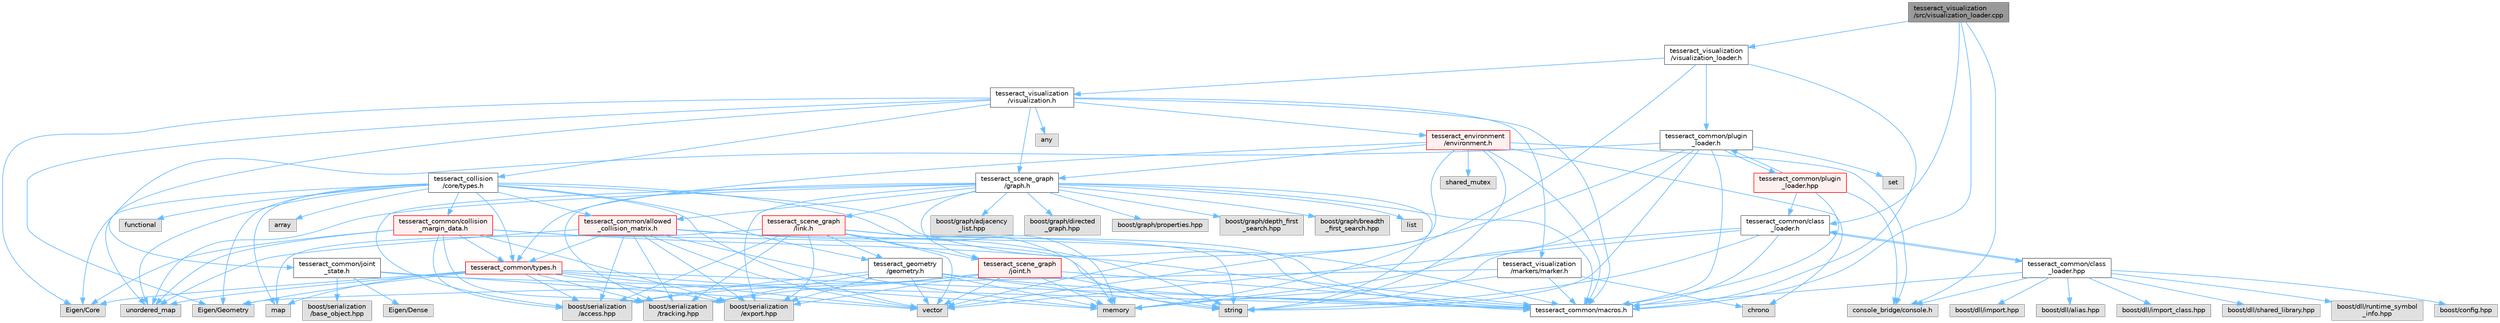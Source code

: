 digraph "tesseract_visualization/src/visualization_loader.cpp"
{
 // LATEX_PDF_SIZE
  bgcolor="transparent";
  edge [fontname=Helvetica,fontsize=10,labelfontname=Helvetica,labelfontsize=10];
  node [fontname=Helvetica,fontsize=10,shape=box,height=0.2,width=0.4];
  Node1 [label="tesseract_visualization\l/src/visualization_loader.cpp",height=0.2,width=0.4,color="gray40", fillcolor="grey60", style="filled", fontcolor="black",tooltip=" "];
  Node1 -> Node2 [color="steelblue1",style="solid"];
  Node2 [label="tesseract_common/macros.h",height=0.2,width=0.4,color="grey40", fillcolor="white", style="filled",URL="$de/d3c/macros_8h.html",tooltip="Common Tesseract Macros."];
  Node1 -> Node3 [color="steelblue1",style="solid"];
  Node3 [label="console_bridge/console.h",height=0.2,width=0.4,color="grey60", fillcolor="#E0E0E0", style="filled",tooltip=" "];
  Node1 -> Node4 [color="steelblue1",style="solid"];
  Node4 [label="tesseract_visualization\l/visualization_loader.h",height=0.2,width=0.4,color="grey40", fillcolor="white", style="filled",URL="$da/d93/visualization__loader_8h.html",tooltip="Visualization Loader."];
  Node4 -> Node2 [color="steelblue1",style="solid"];
  Node4 -> Node5 [color="steelblue1",style="solid"];
  Node5 [label="memory",height=0.2,width=0.4,color="grey60", fillcolor="#E0E0E0", style="filled",tooltip=" "];
  Node4 -> Node6 [color="steelblue1",style="solid"];
  Node6 [label="tesseract_visualization\l/visualization.h",height=0.2,width=0.4,color="grey40", fillcolor="white", style="filled",URL="$d2/d02/visualization_8h.html",tooltip="Visualization Class."];
  Node6 -> Node2 [color="steelblue1",style="solid"];
  Node6 -> Node7 [color="steelblue1",style="solid"];
  Node7 [label="Eigen/Core",height=0.2,width=0.4,color="grey60", fillcolor="#E0E0E0", style="filled",tooltip=" "];
  Node6 -> Node8 [color="steelblue1",style="solid"];
  Node8 [label="Eigen/Geometry",height=0.2,width=0.4,color="grey60", fillcolor="#E0E0E0", style="filled",tooltip=" "];
  Node6 -> Node9 [color="steelblue1",style="solid"];
  Node9 [label="any",height=0.2,width=0.4,color="grey60", fillcolor="#E0E0E0", style="filled",tooltip=" "];
  Node6 -> Node10 [color="steelblue1",style="solid"];
  Node10 [label="tesseract_common/joint\l_state.h",height=0.2,width=0.4,color="grey40", fillcolor="white", style="filled",URL="$d4/dc4/joint__state_8h.html",tooltip="Tesseract Joint State."];
  Node10 -> Node2 [color="steelblue1",style="solid"];
  Node10 -> Node11 [color="steelblue1",style="solid"];
  Node11 [label="Eigen/Dense",height=0.2,width=0.4,color="grey60", fillcolor="#E0E0E0", style="filled",tooltip=" "];
  Node10 -> Node12 [color="steelblue1",style="solid"];
  Node12 [label="vector",height=0.2,width=0.4,color="grey60", fillcolor="#E0E0E0", style="filled",tooltip=" "];
  Node10 -> Node13 [color="steelblue1",style="solid"];
  Node13 [label="boost/serialization\l/base_object.hpp",height=0.2,width=0.4,color="grey60", fillcolor="#E0E0E0", style="filled",tooltip=" "];
  Node6 -> Node14 [color="steelblue1",style="solid"];
  Node14 [label="tesseract_collision\l/core/types.h",height=0.2,width=0.4,color="grey40", fillcolor="white", style="filled",URL="$d3/db3/tesseract__collision_2core_2include_2tesseract__collision_2core_2types_8h.html",tooltip="Tesseracts Collision Common Types."];
  Node14 -> Node2 [color="steelblue1",style="solid"];
  Node14 -> Node7 [color="steelblue1",style="solid"];
  Node14 -> Node8 [color="steelblue1",style="solid"];
  Node14 -> Node12 [color="steelblue1",style="solid"];
  Node14 -> Node5 [color="steelblue1",style="solid"];
  Node14 -> Node15 [color="steelblue1",style="solid"];
  Node15 [label="map",height=0.2,width=0.4,color="grey60", fillcolor="#E0E0E0", style="filled",tooltip=" "];
  Node14 -> Node16 [color="steelblue1",style="solid"];
  Node16 [label="array",height=0.2,width=0.4,color="grey60", fillcolor="#E0E0E0", style="filled",tooltip=" "];
  Node14 -> Node17 [color="steelblue1",style="solid"];
  Node17 [label="unordered_map",height=0.2,width=0.4,color="grey60", fillcolor="#E0E0E0", style="filled",tooltip=" "];
  Node14 -> Node18 [color="steelblue1",style="solid"];
  Node18 [label="functional",height=0.2,width=0.4,color="grey60", fillcolor="#E0E0E0", style="filled",tooltip=" "];
  Node14 -> Node19 [color="steelblue1",style="solid"];
  Node19 [label="tesseract_geometry\l/geometry.h",height=0.2,width=0.4,color="grey40", fillcolor="white", style="filled",URL="$d0/da6/tesseract__geometry_2include_2tesseract__geometry_2geometry_8h.html",tooltip="Tesseract Geometries."];
  Node19 -> Node2 [color="steelblue1",style="solid"];
  Node19 -> Node20 [color="steelblue1",style="solid"];
  Node20 [label="boost/serialization\l/access.hpp",height=0.2,width=0.4,color="grey60", fillcolor="#E0E0E0", style="filled",tooltip=" "];
  Node19 -> Node21 [color="steelblue1",style="solid"];
  Node21 [label="boost/serialization\l/export.hpp",height=0.2,width=0.4,color="grey60", fillcolor="#E0E0E0", style="filled",tooltip=" "];
  Node19 -> Node5 [color="steelblue1",style="solid"];
  Node19 -> Node22 [color="steelblue1",style="solid"];
  Node22 [label="string",height=0.2,width=0.4,color="grey60", fillcolor="#E0E0E0", style="filled",tooltip=" "];
  Node19 -> Node12 [color="steelblue1",style="solid"];
  Node19 -> Node23 [color="steelblue1",style="solid"];
  Node23 [label="boost/serialization\l/tracking.hpp",height=0.2,width=0.4,color="grey60", fillcolor="#E0E0E0", style="filled",tooltip=" "];
  Node14 -> Node24 [color="steelblue1",style="solid"];
  Node24 [label="tesseract_common/types.h",height=0.2,width=0.4,color="red", fillcolor="#FFF0F0", style="filled",URL="$dd/ddb/tesseract__common_2include_2tesseract__common_2types_8h.html",tooltip="Common Tesseract Types."];
  Node24 -> Node2 [color="steelblue1",style="solid"];
  Node24 -> Node20 [color="steelblue1",style="solid"];
  Node24 -> Node7 [color="steelblue1",style="solid"];
  Node24 -> Node8 [color="steelblue1",style="solid"];
  Node24 -> Node12 [color="steelblue1",style="solid"];
  Node24 -> Node5 [color="steelblue1",style="solid"];
  Node24 -> Node15 [color="steelblue1",style="solid"];
  Node24 -> Node17 [color="steelblue1",style="solid"];
  Node24 -> Node21 [color="steelblue1",style="solid"];
  Node24 -> Node23 [color="steelblue1",style="solid"];
  Node14 -> Node28 [color="steelblue1",style="solid"];
  Node28 [label="tesseract_common/collision\l_margin_data.h",height=0.2,width=0.4,color="red", fillcolor="#FFF0F0", style="filled",URL="$d4/da8/collision__margin__data_8h.html",tooltip="This is used to store collision margin information."];
  Node28 -> Node2 [color="steelblue1",style="solid"];
  Node28 -> Node20 [color="steelblue1",style="solid"];
  Node28 -> Node7 [color="steelblue1",style="solid"];
  Node28 -> Node22 [color="steelblue1",style="solid"];
  Node28 -> Node17 [color="steelblue1",style="solid"];
  Node28 -> Node24 [color="steelblue1",style="solid"];
  Node28 -> Node21 [color="steelblue1",style="solid"];
  Node28 -> Node23 [color="steelblue1",style="solid"];
  Node14 -> Node36 [color="steelblue1",style="solid"];
  Node36 [label="tesseract_common/allowed\l_collision_matrix.h",height=0.2,width=0.4,color="red", fillcolor="#FFF0F0", style="filled",URL="$d2/d01/allowed__collision__matrix_8h.html",tooltip=" "];
  Node36 -> Node2 [color="steelblue1",style="solid"];
  Node36 -> Node20 [color="steelblue1",style="solid"];
  Node36 -> Node22 [color="steelblue1",style="solid"];
  Node36 -> Node12 [color="steelblue1",style="solid"];
  Node36 -> Node5 [color="steelblue1",style="solid"];
  Node36 -> Node17 [color="steelblue1",style="solid"];
  Node36 -> Node24 [color="steelblue1",style="solid"];
  Node36 -> Node21 [color="steelblue1",style="solid"];
  Node36 -> Node23 [color="steelblue1",style="solid"];
  Node6 -> Node38 [color="steelblue1",style="solid"];
  Node38 [label="tesseract_scene_graph\l/graph.h",height=0.2,width=0.4,color="grey40", fillcolor="white", style="filled",URL="$d6/df3/graph_8h.html",tooltip="A basic scene graph using boost."];
  Node38 -> Node2 [color="steelblue1",style="solid"];
  Node38 -> Node39 [color="steelblue1",style="solid"];
  Node39 [label="boost/graph/adjacency\l_list.hpp",height=0.2,width=0.4,color="grey60", fillcolor="#E0E0E0", style="filled",tooltip=" "];
  Node38 -> Node40 [color="steelblue1",style="solid"];
  Node40 [label="boost/graph/directed\l_graph.hpp",height=0.2,width=0.4,color="grey60", fillcolor="#E0E0E0", style="filled",tooltip=" "];
  Node38 -> Node41 [color="steelblue1",style="solid"];
  Node41 [label="boost/graph/properties.hpp",height=0.2,width=0.4,color="grey60", fillcolor="#E0E0E0", style="filled",tooltip=" "];
  Node38 -> Node42 [color="steelblue1",style="solid"];
  Node42 [label="boost/graph/depth_first\l_search.hpp",height=0.2,width=0.4,color="grey60", fillcolor="#E0E0E0", style="filled",tooltip=" "];
  Node38 -> Node43 [color="steelblue1",style="solid"];
  Node43 [label="boost/graph/breadth\l_first_search.hpp",height=0.2,width=0.4,color="grey60", fillcolor="#E0E0E0", style="filled",tooltip=" "];
  Node38 -> Node20 [color="steelblue1",style="solid"];
  Node38 -> Node22 [color="steelblue1",style="solid"];
  Node38 -> Node44 [color="steelblue1",style="solid"];
  Node44 [label="list",height=0.2,width=0.4,color="grey60", fillcolor="#E0E0E0", style="filled",tooltip=" "];
  Node38 -> Node17 [color="steelblue1",style="solid"];
  Node38 -> Node45 [color="steelblue1",style="solid"];
  Node45 [label="tesseract_scene_graph\l/link.h",height=0.2,width=0.4,color="red", fillcolor="#FFF0F0", style="filled",URL="$d2/d5c/tesseract__scene__graph_2include_2tesseract__scene__graph_2link_8h.html",tooltip=" "];
  Node45 -> Node2 [color="steelblue1",style="solid"];
  Node45 -> Node20 [color="steelblue1",style="solid"];
  Node45 -> Node22 [color="steelblue1",style="solid"];
  Node45 -> Node12 [color="steelblue1",style="solid"];
  Node45 -> Node15 [color="steelblue1",style="solid"];
  Node45 -> Node5 [color="steelblue1",style="solid"];
  Node45 -> Node46 [color="steelblue1",style="solid"];
  Node46 [label="tesseract_scene_graph\l/joint.h",height=0.2,width=0.4,color="red", fillcolor="#FFF0F0", style="filled",URL="$d4/d6d/tesseract__scene__graph_2include_2tesseract__scene__graph_2joint_8h.html",tooltip=" "];
  Node46 -> Node2 [color="steelblue1",style="solid"];
  Node46 -> Node20 [color="steelblue1",style="solid"];
  Node46 -> Node22 [color="steelblue1",style="solid"];
  Node46 -> Node12 [color="steelblue1",style="solid"];
  Node46 -> Node5 [color="steelblue1",style="solid"];
  Node46 -> Node21 [color="steelblue1",style="solid"];
  Node46 -> Node23 [color="steelblue1",style="solid"];
  Node45 -> Node19 [color="steelblue1",style="solid"];
  Node45 -> Node21 [color="steelblue1",style="solid"];
  Node45 -> Node23 [color="steelblue1",style="solid"];
  Node38 -> Node46 [color="steelblue1",style="solid"];
  Node38 -> Node36 [color="steelblue1",style="solid"];
  Node38 -> Node21 [color="steelblue1",style="solid"];
  Node38 -> Node23 [color="steelblue1",style="solid"];
  Node6 -> Node47 [color="steelblue1",style="solid"];
  Node47 [label="tesseract_environment\l/environment.h",height=0.2,width=0.4,color="red", fillcolor="#FFF0F0", style="filled",URL="$de/d26/environment_8h.html",tooltip=" "];
  Node47 -> Node2 [color="steelblue1",style="solid"];
  Node47 -> Node12 [color="steelblue1",style="solid"];
  Node47 -> Node22 [color="steelblue1",style="solid"];
  Node47 -> Node48 [color="steelblue1",style="solid"];
  Node48 [label="shared_mutex",height=0.2,width=0.4,color="grey60", fillcolor="#E0E0E0", style="filled",tooltip=" "];
  Node47 -> Node49 [color="steelblue1",style="solid"];
  Node49 [label="chrono",height=0.2,width=0.4,color="grey60", fillcolor="#E0E0E0", style="filled",tooltip=" "];
  Node47 -> Node3 [color="steelblue1",style="solid"];
  Node47 -> Node38 [color="steelblue1",style="solid"];
  Node47 -> Node24 [color="steelblue1",style="solid"];
  Node6 -> Node114 [color="steelblue1",style="solid"];
  Node114 [label="tesseract_visualization\l/markers/marker.h",height=0.2,width=0.4,color="grey40", fillcolor="white", style="filled",URL="$d6/d58/marker_8h.html",tooltip=" "];
  Node114 -> Node2 [color="steelblue1",style="solid"];
  Node114 -> Node49 [color="steelblue1",style="solid"];
  Node114 -> Node5 [color="steelblue1",style="solid"];
  Node114 -> Node8 [color="steelblue1",style="solid"];
  Node4 -> Node81 [color="steelblue1",style="solid"];
  Node81 [label="tesseract_common/plugin\l_loader.h",height=0.2,width=0.4,color="grey40", fillcolor="white", style="filled",URL="$de/db6/plugin__loader_8h.html",tooltip="Plugin Loader to be used throughout Tesseract for loading plugins."];
  Node81 -> Node2 [color="steelblue1",style="solid"];
  Node81 -> Node82 [color="steelblue1",style="solid"];
  Node82 [label="set",height=0.2,width=0.4,color="grey60", fillcolor="#E0E0E0", style="filled",tooltip=" "];
  Node81 -> Node17 [color="steelblue1",style="solid"];
  Node81 -> Node22 [color="steelblue1",style="solid"];
  Node81 -> Node5 [color="steelblue1",style="solid"];
  Node81 -> Node12 [color="steelblue1",style="solid"];
  Node81 -> Node83 [color="steelblue1",style="solid"];
  Node83 [label="tesseract_common/plugin\l_loader.hpp",height=0.2,width=0.4,color="red", fillcolor="#FFF0F0", style="filled",URL="$d1/d2f/plugin__loader_8hpp.html",tooltip="Plugin Loader to be used throughout Tesseract for loading plugins."];
  Node83 -> Node2 [color="steelblue1",style="solid"];
  Node83 -> Node3 [color="steelblue1",style="solid"];
  Node83 -> Node81 [color="steelblue1",style="solid"];
  Node83 -> Node86 [color="steelblue1",style="solid"];
  Node86 [label="tesseract_common/class\l_loader.h",height=0.2,width=0.4,color="grey40", fillcolor="white", style="filled",URL="$dd/d9f/class__loader_8h.html",tooltip="Class Loader to be used throughout Tesseract for loading plugins."];
  Node86 -> Node2 [color="steelblue1",style="solid"];
  Node86 -> Node5 [color="steelblue1",style="solid"];
  Node86 -> Node22 [color="steelblue1",style="solid"];
  Node86 -> Node12 [color="steelblue1",style="solid"];
  Node86 -> Node87 [color="steelblue1",style="solid"];
  Node87 [label="tesseract_common/class\l_loader.hpp",height=0.2,width=0.4,color="grey40", fillcolor="white", style="filled",URL="$d5/dac/class__loader_8hpp.html",tooltip="Class Loader to be used throughout Tesseract for loading plugins."];
  Node87 -> Node2 [color="steelblue1",style="solid"];
  Node87 -> Node88 [color="steelblue1",style="solid"];
  Node88 [label="boost/config.hpp",height=0.2,width=0.4,color="grey60", fillcolor="#E0E0E0", style="filled",tooltip=" "];
  Node87 -> Node89 [color="steelblue1",style="solid"];
  Node89 [label="boost/dll/import.hpp",height=0.2,width=0.4,color="grey60", fillcolor="#E0E0E0", style="filled",tooltip=" "];
  Node87 -> Node90 [color="steelblue1",style="solid"];
  Node90 [label="boost/dll/alias.hpp",height=0.2,width=0.4,color="grey60", fillcolor="#E0E0E0", style="filled",tooltip=" "];
  Node87 -> Node91 [color="steelblue1",style="solid"];
  Node91 [label="boost/dll/import_class.hpp",height=0.2,width=0.4,color="grey60", fillcolor="#E0E0E0", style="filled",tooltip=" "];
  Node87 -> Node92 [color="steelblue1",style="solid"];
  Node92 [label="boost/dll/shared_library.hpp",height=0.2,width=0.4,color="grey60", fillcolor="#E0E0E0", style="filled",tooltip=" "];
  Node87 -> Node93 [color="steelblue1",style="solid"];
  Node93 [label="boost/dll/runtime_symbol\l_info.hpp",height=0.2,width=0.4,color="grey60", fillcolor="#E0E0E0", style="filled",tooltip=" "];
  Node87 -> Node3 [color="steelblue1",style="solid"];
  Node87 -> Node86 [color="steelblue1",style="solid"];
  Node1 -> Node86 [color="steelblue1",style="solid"];
}

